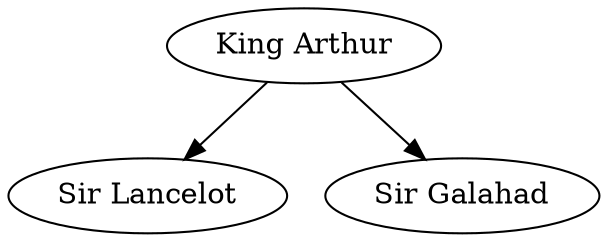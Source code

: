 // The Round Table
digraph {
	A [label="King Arthur"]
	B [label="Sir Lancelot"]
	L [label="Sir Galahad"]
	A -> B
	A -> L
}
